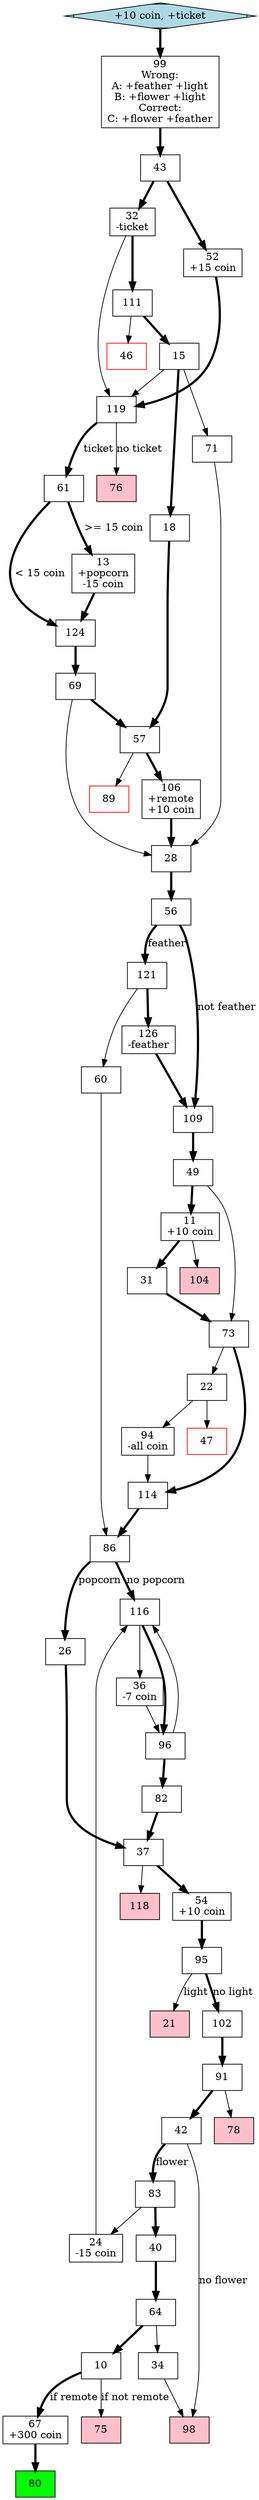 digraph G {
  start [shape=Mdiamond, fillcolor="lightblue", style=filled];

  start [label="+10 coin, +ticket"];
  start -> page99 [penwidth=3];

  page10 [shape=MSquare, label="10"];
  page10 -> page67 [label="if remote", penwidth=3];
  page10 -> page75 [label="if not remote"];

  page11 [shape=MSquare, label="11\n+10 coin"];
  page11 -> page104;
  page11 -> page31 [penwidth=3];

  page13 [shape=MSquare, label="13\n+popcorn\n-15 coin"];
  page13 -> page124 [penwidth=3];

  page15 [shape=MSquare, label="15"];
  page15 -> page119;
  page15 -> page18 [penwidth=3];
  page15 -> page71;

  page18 [shape=MSquare, label="18"];
  page18 -> page57 [penwidth=3];

  page21 [shape=MSquare, label="21", fillcolor="pink", style=filled];

  page22 [shape=MSquare, label="22"];
  page22 -> page94, page47;

  page24 [shape=MSquare, label="24\n-15 coin"];
  page24 -> page116;

  page26 [shape=MSquare, label="26"];
  page26 -> page37 [penwidth=3];

  page28 [shape=MSquare, label="28"];
  page28 -> page56 [penwidth=3];

  page31 [shape=MSquare, label="31"];
  page31 -> page73 [penwidth=3];

  page32 [shape=MSquare, label="32\n-ticket"];
  page32 -> page111 [penwidth=3];
  page32 -> page119;

  page34 [shape=MSquare, label="34"];
  page34 -> page98;

  page36 [shape=MSquare, label="36\n-7 coin"];
  page36 -> page96;
  
  page37 [shape=MSquare, label="37"];
  page37 -> page118;
  page37 -> page54 [penwidth=3];
  
  page40 [shape=MSquare, label="40"];
  page40 -> page64 [penwidth=3];

  page42 [shape=MSquare, label="42"];
  page42 -> page83 [label="flower", penwidth=3];
  page42 -> page98 [label="no flower"];

  page43 [shape=MSquare, label="43"];
  page43 -> page52 [penwidth=3];
  page43 -> page32 [penwidth=3];

  page46 [shape=MSquare, label="46", color="red"];

  page47 [shape=MSquare, label="47", color="red"];

  page49 [shape=MSquare, label="49"];
  page49 -> page11 [penwidth=3];
  page49 -> page73;

  page52 [shape=MSquare, label="52\n+15 coin"];
  page52 -> page119 [penwidth=3];

  page54 [shape=MSquare, label="54\n+10 coin"];
  page54 -> page95 [penwidth=3];

  page56 [shape=MSquare, label="56"];
  page56 -> page121 [label="feather", penwidth=3];
  page56 -> page109 [label="not feather", penwidth=3];

  page57 [shape=MSquare, label="57"];
  page57 -> page106 [penwidth=3];
  page57 -> page89;

  page60 [shape=MSquare, label="60"];
  page60 -> page86;

  page61 [shape=MSquare, label="61"];
  page61 -> page13 [label=">= 15 coin", penwidth=3];
  page61 -> page124 [label="< 15 coin", penwidth=3];

  page64 [shape=MSquare, label="64"];
  page64 -> page34;
  page64 -> page10 [penwidth=3];
  
  page67 [shape=MSquare, label="67\n+300 coin"];
  page67 -> page80  [penwidth=3];

  page69 [shape=MSquare, label="69"];
  page69 -> page28;
  page69 -> page57 [penwidth=3];

  page71 [shape=MSquare, label="71"];
  page71 -> page28;

  page73 [shape=MSquare, label="73"];
  page73 -> page114 [penwidth=3];
  page73 -> page22;

  page75 [shape=MSquare, label="75", fillcolor="pink", style=filled];

  page76 [shape=MSquare, label="76", fillcolor="pink", style=filled];

  page78 [shape=MSquare, label="78", fillcolor="pink", style=filled];
  
  page80 [shape=MSquare, label="80", fillcolor="green", style=filled];

  page82 [shape=MSquare, label="82"];
  page82 -> page37 [penwidth=3];

  page83 [shape=MSquare, label="83"];
  page83 -> page24;
  page83 -> page40 [penwidth=3];

  page86 [shape=MSquare, label="86"];
  page86 -> page26 [label="popcorn", penwidth=3];
  page86 -> page116 [label="no popcorn", penwidth=3];

  page89 [shape=MSquare, label="89", color="red"];

  page91 [shape=MSquare, label="91"];
  page91 -> page78;
  page91 -> page42 [penwidth=3];

  page94 [shape=MSquare, label="94\n-all coin"];
  page94 -> page114;

  page95 [shape=MSquare, label="95"];
  page95 -> page21 [label="light"];
  page95 -> page102 [label="no light", penwidth=3];


  page96 [shape=MSquare, label="96"];
  page96 -> page116;
  page96 -> page82 [penwidth=3];
  
  page98 [shape=MSquare, label="98", fillcolor="pink", style=filled];
  
  page99 [shape=MSquare, label="99\nWrong:\nA: +feather +light\nB: +flower +light\nCorrect:\nC: +flower +feather"];
  page99 -> page43 [penwidth=3];

  page102 [shape=MSquare, label="102"];
  page102 -> page91 [penwidth=3];

  page104 [shape=MSquare, label="104", fillcolor="pink", style=filled];

  page106 [shape=MSquare, label="106\n+remote\n+10 coin"];
  page106 -> page28 [penwidth=3];

  page109 [shape=MSquare, label="109"];
  page109 -> page49 [penwidth=3];

  page111 [shape=MSquare, label="111"];
  page111 -> page15 [penwidth=3];
  page111 -> page46;

  page114 [shape=MSquare, label="114"];
  page114 -> page86 [penwidth=3];

  page116 [shape=MSquare, label="116"];
  page116 -> page96 [penwidth=3];
  page116 -> page36;

  page118 [shape=MSquare, label="118", fillcolor="pink", style=filled];

  page119 [shape=MSquare, label="119"];
  page119 -> page61 [label="ticket", penwidth=3];
  page119 -> page76 [label="no ticket"];
 
  page121 [shape=MSquare, label="121"];
  page121 -> page126 [penwidth=3];
  page121 -> page60;

  page124 [shape=MSquare, label="124"];
  page124 -> page69 [penwidth=3];
 
  page126 [shape=MSquare, label="126\n-feather"];
  page126 -> page109 [penwidth=3];
}
